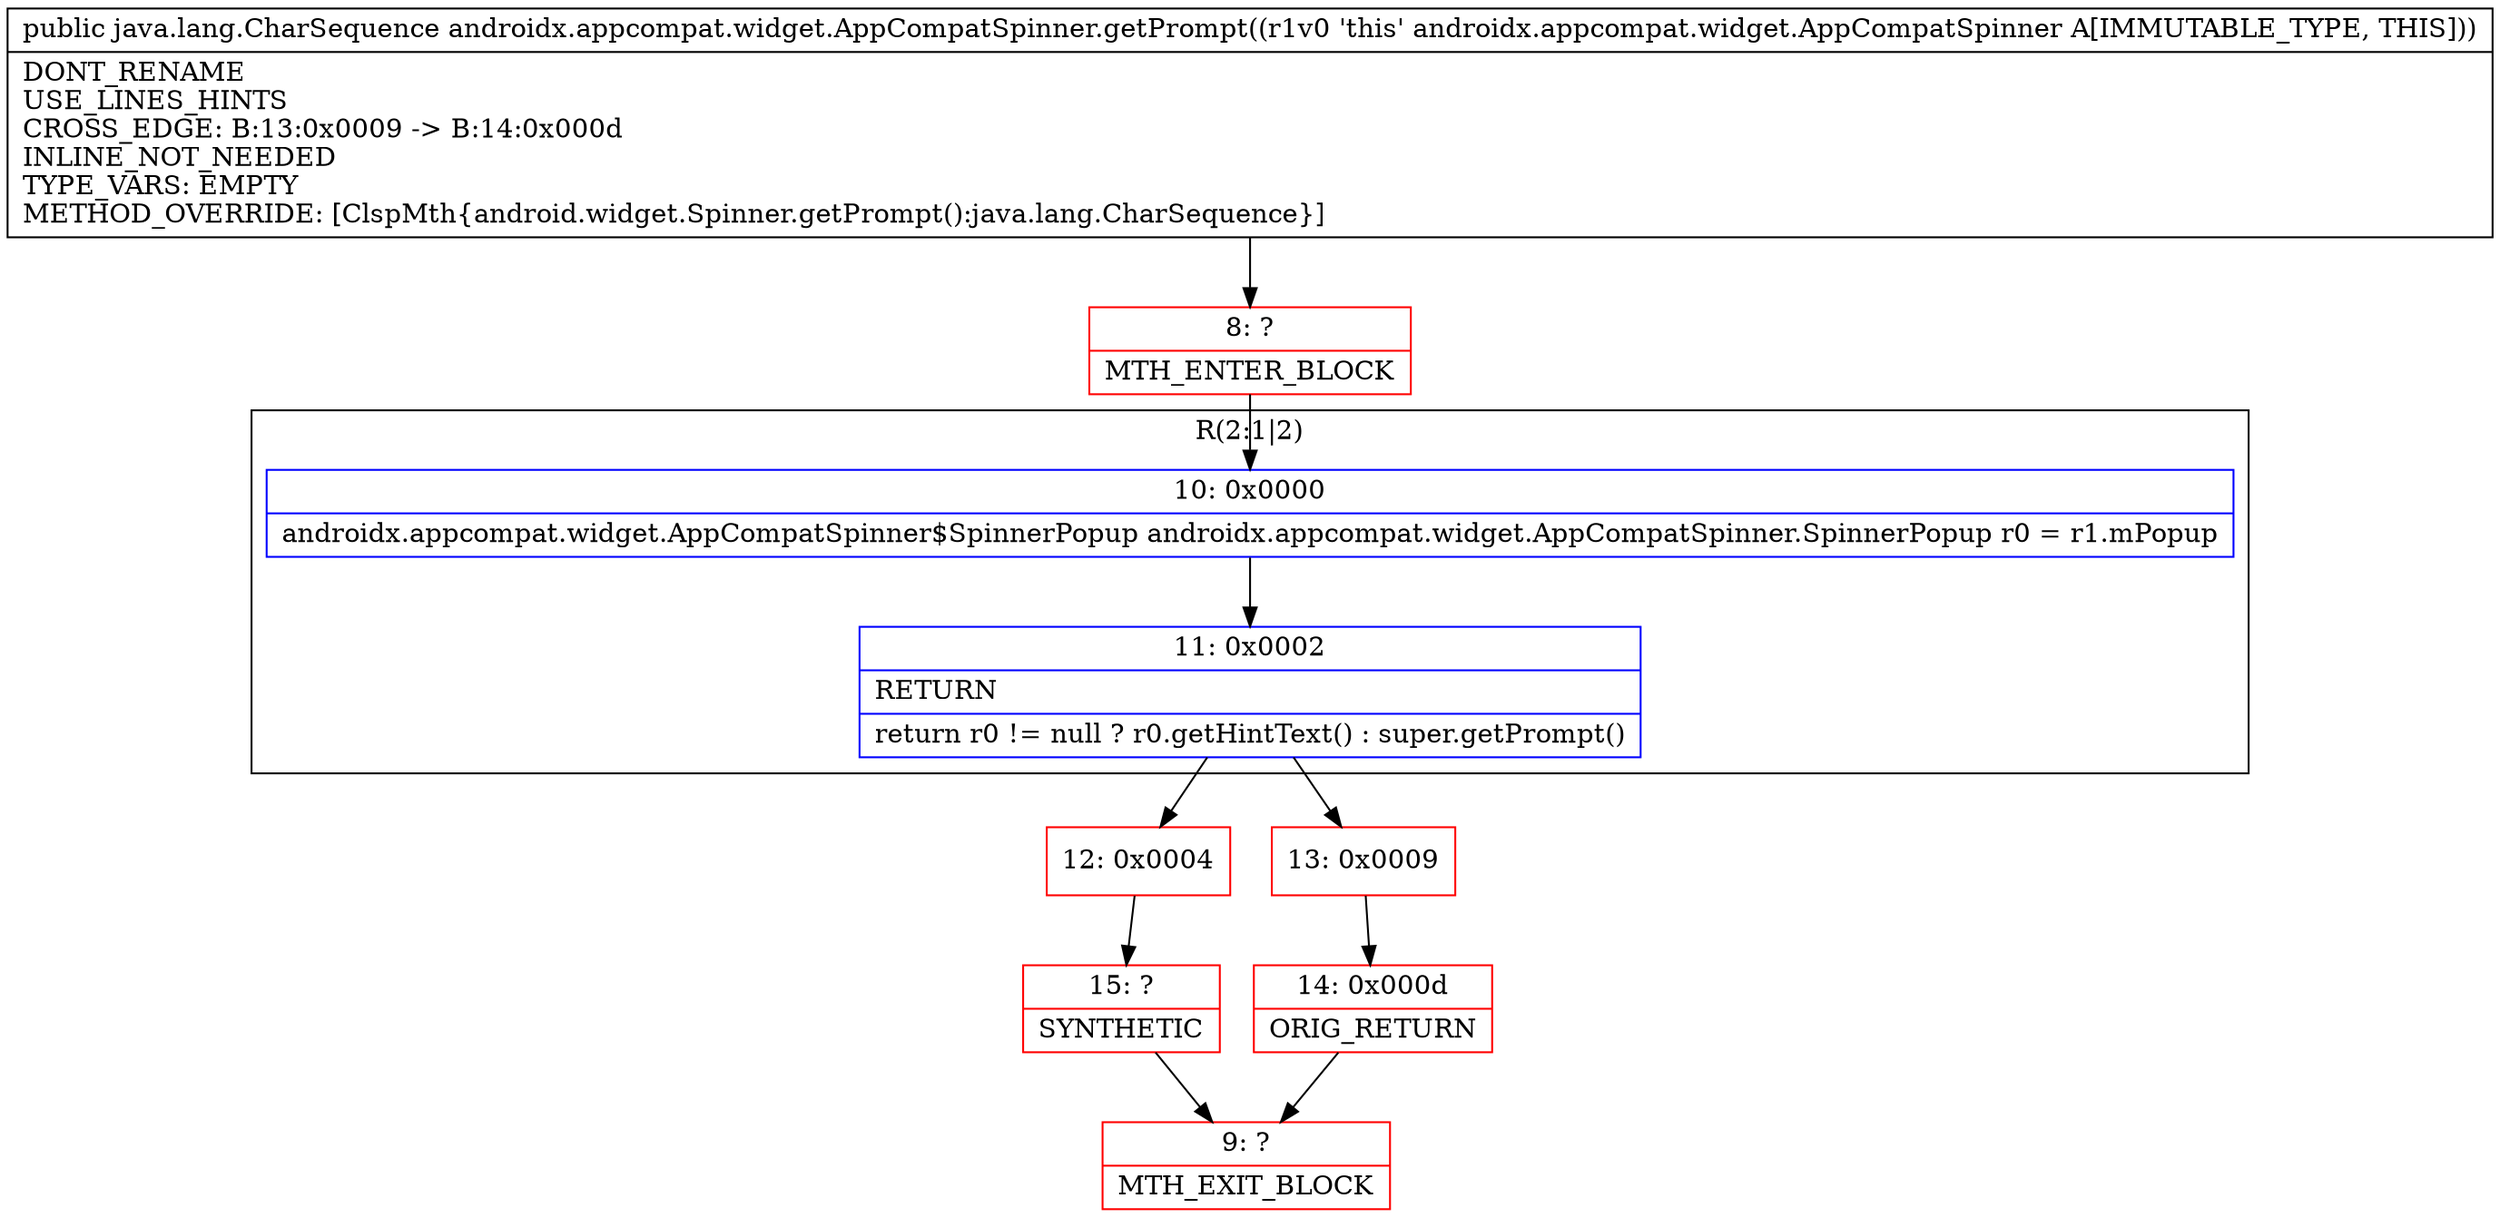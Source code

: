 digraph "CFG forandroidx.appcompat.widget.AppCompatSpinner.getPrompt()Ljava\/lang\/CharSequence;" {
subgraph cluster_Region_613976314 {
label = "R(2:1|2)";
node [shape=record,color=blue];
Node_10 [shape=record,label="{10\:\ 0x0000|androidx.appcompat.widget.AppCompatSpinner$SpinnerPopup androidx.appcompat.widget.AppCompatSpinner.SpinnerPopup r0 = r1.mPopup\l}"];
Node_11 [shape=record,label="{11\:\ 0x0002|RETURN\l|return r0 != null ? r0.getHintText() : super.getPrompt()\l}"];
}
Node_8 [shape=record,color=red,label="{8\:\ ?|MTH_ENTER_BLOCK\l}"];
Node_12 [shape=record,color=red,label="{12\:\ 0x0004}"];
Node_15 [shape=record,color=red,label="{15\:\ ?|SYNTHETIC\l}"];
Node_9 [shape=record,color=red,label="{9\:\ ?|MTH_EXIT_BLOCK\l}"];
Node_13 [shape=record,color=red,label="{13\:\ 0x0009}"];
Node_14 [shape=record,color=red,label="{14\:\ 0x000d|ORIG_RETURN\l}"];
MethodNode[shape=record,label="{public java.lang.CharSequence androidx.appcompat.widget.AppCompatSpinner.getPrompt((r1v0 'this' androidx.appcompat.widget.AppCompatSpinner A[IMMUTABLE_TYPE, THIS]))  | DONT_RENAME\lUSE_LINES_HINTS\lCROSS_EDGE: B:13:0x0009 \-\> B:14:0x000d\lINLINE_NOT_NEEDED\lTYPE_VARS: EMPTY\lMETHOD_OVERRIDE: [ClspMth\{android.widget.Spinner.getPrompt():java.lang.CharSequence\}]\l}"];
MethodNode -> Node_8;Node_10 -> Node_11;
Node_11 -> Node_12;
Node_11 -> Node_13;
Node_8 -> Node_10;
Node_12 -> Node_15;
Node_15 -> Node_9;
Node_13 -> Node_14;
Node_14 -> Node_9;
}

